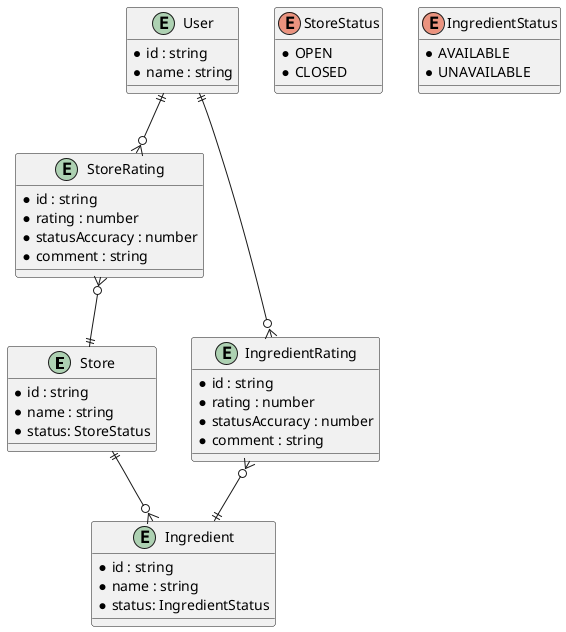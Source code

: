 @startuml kebabos

entity Store {
' uuid
  * id : string
  * name : string
  * status: StoreStatus
}

entity Ingredient {
  * id : string
  * name : string
  * status: IngredientStatus
}

enum StoreStatus {
  * OPEN
  * CLOSED
}

enum IngredientStatus {
  * AVAILABLE
  * UNAVAILABLE
}

Store ||--o{ Ingredient

entity User {
' uuid
  * id : string
  * name : string
}

entity StoreRating {
' uuid
  * id : string
  ' rating: 0-5
  * rating : number
  * statusAccuracy : number
  * comment : string
}

User ||--o{ StoreRating
StoreRating }o--|| Store

entity IngredientRating {
' uuid
  * id : string
  ' rating: 0-5
  * rating : number
  * statusAccuracy : number
  * comment : string
}

User ||--o{ IngredientRating
IngredientRating }o--|| Ingredient

@enduml
